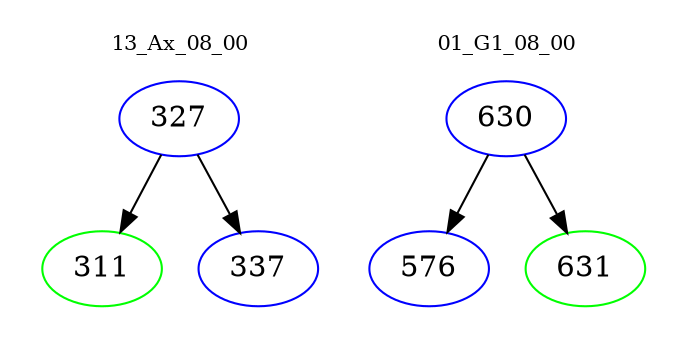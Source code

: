 digraph{
subgraph cluster_0 {
color = white
label = "13_Ax_08_00";
fontsize=10;
T0_327 [label="327", color="blue"]
T0_327 -> T0_311 [color="black"]
T0_311 [label="311", color="green"]
T0_327 -> T0_337 [color="black"]
T0_337 [label="337", color="blue"]
}
subgraph cluster_1 {
color = white
label = "01_G1_08_00";
fontsize=10;
T1_630 [label="630", color="blue"]
T1_630 -> T1_576 [color="black"]
T1_576 [label="576", color="blue"]
T1_630 -> T1_631 [color="black"]
T1_631 [label="631", color="green"]
}
}
